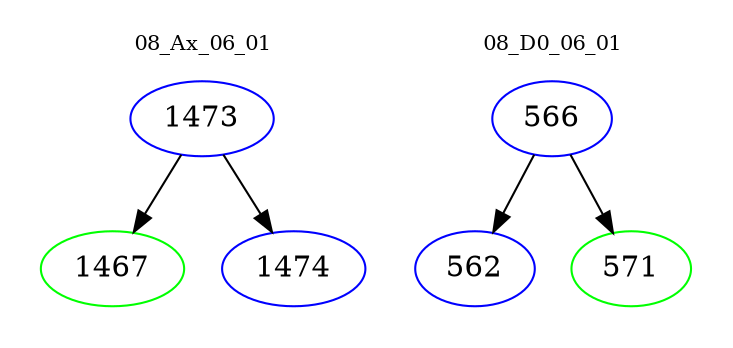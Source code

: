 digraph{
subgraph cluster_0 {
color = white
label = "08_Ax_06_01";
fontsize=10;
T0_1473 [label="1473", color="blue"]
T0_1473 -> T0_1467 [color="black"]
T0_1467 [label="1467", color="green"]
T0_1473 -> T0_1474 [color="black"]
T0_1474 [label="1474", color="blue"]
}
subgraph cluster_1 {
color = white
label = "08_D0_06_01";
fontsize=10;
T1_566 [label="566", color="blue"]
T1_566 -> T1_562 [color="black"]
T1_562 [label="562", color="blue"]
T1_566 -> T1_571 [color="black"]
T1_571 [label="571", color="green"]
}
}
